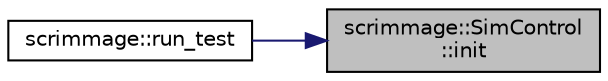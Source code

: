 digraph "scrimmage::SimControl::init"
{
 // LATEX_PDF_SIZE
  edge [fontname="Helvetica",fontsize="10",labelfontname="Helvetica",labelfontsize="10"];
  node [fontname="Helvetica",fontsize="10",shape=record];
  rankdir="RL";
  Node1 [label="scrimmage::SimControl\l::init",height=0.2,width=0.4,color="black", fillcolor="grey75", style="filled", fontcolor="black",tooltip="Initialize a scrimmage simulation."];
  Node1 -> Node2 [dir="back",color="midnightblue",fontsize="10",style="solid",fontname="Helvetica"];
  Node2 [label="scrimmage::run_test",height=0.2,width=0.4,color="black", fillcolor="white", style="filled",URL="$namespacescrimmage.html#a140b8e00faecb98017d438ad4b1a64a1",tooltip=" "];
}
